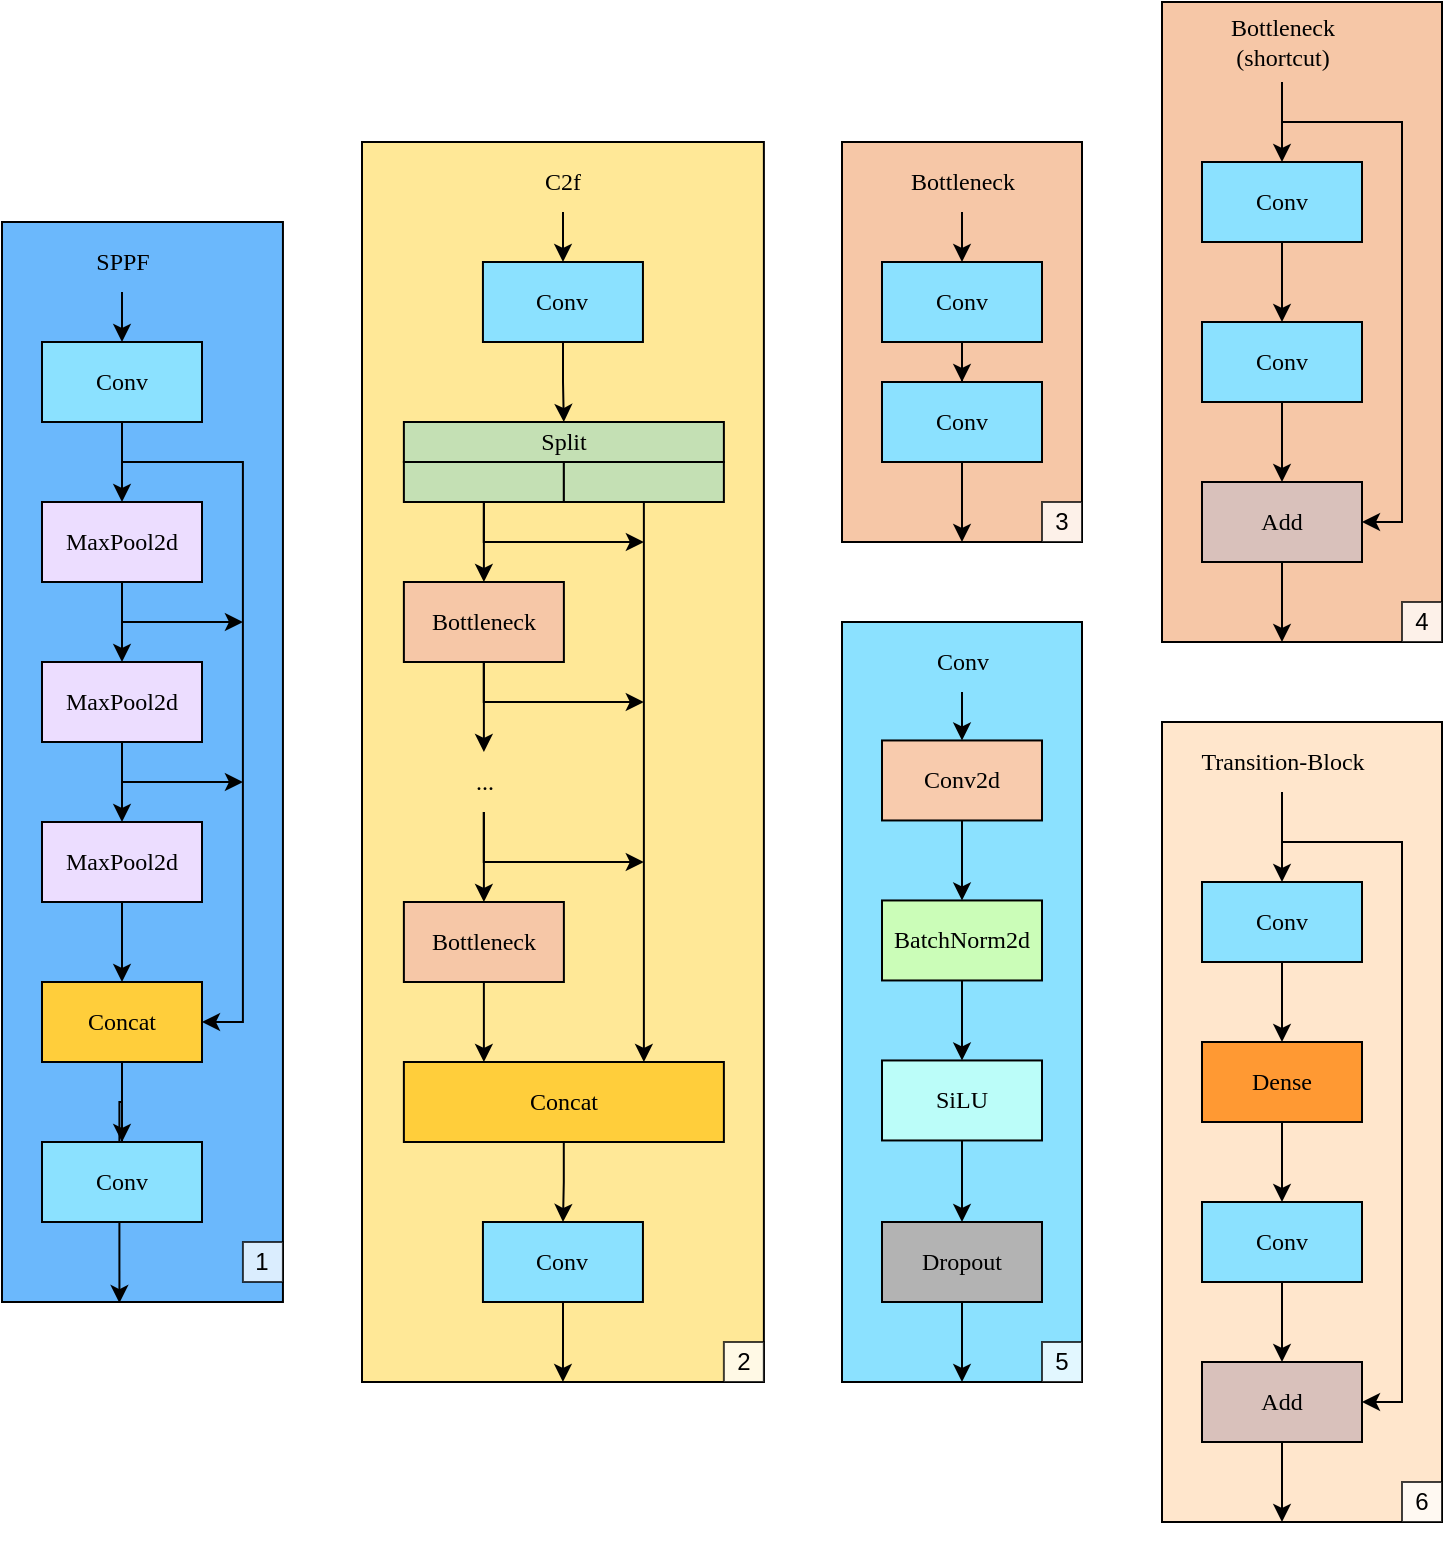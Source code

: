 <mxfile version="26.1.1">
  <diagram name="Page-1" id="g8btpRPLH8WLccAU3qrU">
    <mxGraphModel dx="-266" dy="1938" grid="1" gridSize="10" guides="1" tooltips="1" connect="1" arrows="1" fold="1" page="1" pageScale="1" pageWidth="850" pageHeight="1100" math="0" shadow="0">
      <root>
        <mxCell id="0" />
        <mxCell id="1" parent="0" />
        <mxCell id="hceF1oOjvOmSHomcMqD4-155" value="" style="group;fontFamily=Garamond;" parent="1" vertex="1" connectable="0">
          <mxGeometry x="2360" y="-10" width="140" height="320" as="geometry" />
        </mxCell>
        <mxCell id="hceF1oOjvOmSHomcMqD4-156" value="" style="whiteSpace=wrap;html=1;fillColor=#F6C7A7;fontFamily=Garamond;" parent="hceF1oOjvOmSHomcMqD4-155" vertex="1">
          <mxGeometry width="140" height="320" as="geometry" />
        </mxCell>
        <mxCell id="hceF1oOjvOmSHomcMqD4-157" value="" style="edgeStyle=orthogonalEdgeStyle;rounded=0;orthogonalLoop=1;jettySize=auto;html=1;fontFamily=Garamond;" parent="hceF1oOjvOmSHomcMqD4-155" source="hceF1oOjvOmSHomcMqD4-158" target="hceF1oOjvOmSHomcMqD4-160" edge="1">
          <mxGeometry relative="1" as="geometry" />
        </mxCell>
        <mxCell id="hceF1oOjvOmSHomcMqD4-158" value="Conv" style="whiteSpace=wrap;html=1;fillColor=#8BE1FF;fontColor=#000000;fontFamily=Garamond;" parent="hceF1oOjvOmSHomcMqD4-155" vertex="1">
          <mxGeometry x="20" y="80" width="80" height="40" as="geometry" />
        </mxCell>
        <mxCell id="hceF1oOjvOmSHomcMqD4-159" value="" style="edgeStyle=orthogonalEdgeStyle;rounded=0;orthogonalLoop=1;jettySize=auto;html=1;fontFamily=Garamond;" parent="hceF1oOjvOmSHomcMqD4-155" source="hceF1oOjvOmSHomcMqD4-160" target="hceF1oOjvOmSHomcMqD4-162" edge="1">
          <mxGeometry relative="1" as="geometry" />
        </mxCell>
        <mxCell id="hceF1oOjvOmSHomcMqD4-160" value="Conv" style="whiteSpace=wrap;html=1;fillColor=#8BE1FF;fontColor=#000000;fontFamily=Garamond;" parent="hceF1oOjvOmSHomcMqD4-155" vertex="1">
          <mxGeometry x="20" y="160" width="80" height="40" as="geometry" />
        </mxCell>
        <mxCell id="hceF1oOjvOmSHomcMqD4-161" style="edgeStyle=orthogonalEdgeStyle;rounded=0;orthogonalLoop=1;jettySize=auto;html=1;fontFamily=Garamond;" parent="hceF1oOjvOmSHomcMqD4-155" source="hceF1oOjvOmSHomcMqD4-162" edge="1">
          <mxGeometry relative="1" as="geometry">
            <mxPoint x="60" y="320" as="targetPoint" />
          </mxGeometry>
        </mxCell>
        <mxCell id="hceF1oOjvOmSHomcMqD4-162" value="Add" style="whiteSpace=wrap;html=1;fillColor=#D9C1BB;fontColor=#000000;fontFamily=Garamond;" parent="hceF1oOjvOmSHomcMqD4-155" vertex="1">
          <mxGeometry x="20" y="240" width="80" height="40" as="geometry" />
        </mxCell>
        <mxCell id="hceF1oOjvOmSHomcMqD4-163" style="edgeStyle=orthogonalEdgeStyle;rounded=0;orthogonalLoop=1;jettySize=auto;html=1;fontFamily=Garamond;" parent="hceF1oOjvOmSHomcMqD4-155" source="hceF1oOjvOmSHomcMqD4-165" target="hceF1oOjvOmSHomcMqD4-158" edge="1">
          <mxGeometry relative="1" as="geometry" />
        </mxCell>
        <mxCell id="hceF1oOjvOmSHomcMqD4-164" style="edgeStyle=orthogonalEdgeStyle;rounded=0;orthogonalLoop=1;jettySize=auto;html=1;entryX=1;entryY=0.5;entryDx=0;entryDy=0;fontFamily=Garamond;" parent="hceF1oOjvOmSHomcMqD4-155" source="hceF1oOjvOmSHomcMqD4-165" target="hceF1oOjvOmSHomcMqD4-162" edge="1">
          <mxGeometry relative="1" as="geometry">
            <Array as="points">
              <mxPoint x="60" y="60" />
              <mxPoint x="120" y="60" />
              <mxPoint x="120" y="260" />
            </Array>
          </mxGeometry>
        </mxCell>
        <mxCell id="hceF1oOjvOmSHomcMqD4-165" value="Bottleneck&lt;div&gt;(shortcut)&lt;/div&gt;" style="text;html=1;align=center;verticalAlign=middle;resizable=0;points=[];autosize=1;strokeColor=none;fillColor=none;fontFamily=Garamond;" parent="hceF1oOjvOmSHomcMqD4-155" vertex="1">
          <mxGeometry x="20" width="80" height="40" as="geometry" />
        </mxCell>
        <mxCell id="hceF1oOjvOmSHomcMqD4-256" value="4" style="whiteSpace=wrap;html=1;opacity=75;" parent="hceF1oOjvOmSHomcMqD4-155" vertex="1">
          <mxGeometry x="120" y="300" width="20" height="20" as="geometry" />
        </mxCell>
        <mxCell id="hceF1oOjvOmSHomcMqD4-166" value="" style="group;fontFamily=Garamond;" parent="1" vertex="1" connectable="0">
          <mxGeometry x="2200" y="60" width="120" height="200" as="geometry" />
        </mxCell>
        <mxCell id="hceF1oOjvOmSHomcMqD4-167" value="" style="whiteSpace=wrap;html=1;fillColor=#F6C7A7;fontFamily=Garamond;" parent="hceF1oOjvOmSHomcMqD4-166" vertex="1">
          <mxGeometry width="120" height="200" as="geometry" />
        </mxCell>
        <mxCell id="hceF1oOjvOmSHomcMqD4-168" value="" style="edgeStyle=orthogonalEdgeStyle;rounded=0;orthogonalLoop=1;jettySize=auto;html=1;fontFamily=Garamond;" parent="hceF1oOjvOmSHomcMqD4-166" source="hceF1oOjvOmSHomcMqD4-169" target="hceF1oOjvOmSHomcMqD4-171" edge="1">
          <mxGeometry relative="1" as="geometry" />
        </mxCell>
        <mxCell id="hceF1oOjvOmSHomcMqD4-169" value="Conv" style="whiteSpace=wrap;html=1;fillColor=#8BE1FF;fontColor=#000000;fontFamily=Garamond;" parent="hceF1oOjvOmSHomcMqD4-166" vertex="1">
          <mxGeometry x="20" y="60" width="80" height="40" as="geometry" />
        </mxCell>
        <mxCell id="hceF1oOjvOmSHomcMqD4-170" value="" style="edgeStyle=orthogonalEdgeStyle;rounded=0;orthogonalLoop=1;jettySize=auto;html=1;fontFamily=Garamond;" parent="hceF1oOjvOmSHomcMqD4-166" source="hceF1oOjvOmSHomcMqD4-171" edge="1">
          <mxGeometry relative="1" as="geometry">
            <mxPoint x="60" y="200" as="targetPoint" />
          </mxGeometry>
        </mxCell>
        <mxCell id="hceF1oOjvOmSHomcMqD4-171" value="Conv" style="whiteSpace=wrap;html=1;fillColor=#8BE1FF;fontColor=#000000;fontFamily=Garamond;" parent="hceF1oOjvOmSHomcMqD4-166" vertex="1">
          <mxGeometry x="20" y="120" width="80" height="40" as="geometry" />
        </mxCell>
        <mxCell id="hceF1oOjvOmSHomcMqD4-172" style="edgeStyle=orthogonalEdgeStyle;rounded=0;orthogonalLoop=1;jettySize=auto;html=1;fontFamily=Garamond;" parent="hceF1oOjvOmSHomcMqD4-166" source="hceF1oOjvOmSHomcMqD4-173" target="hceF1oOjvOmSHomcMqD4-169" edge="1">
          <mxGeometry relative="1" as="geometry" />
        </mxCell>
        <mxCell id="hceF1oOjvOmSHomcMqD4-173" value="Bottleneck" style="text;html=1;align=center;verticalAlign=middle;resizable=0;points=[];autosize=1;strokeColor=none;fillColor=none;fontFamily=Garamond;" parent="hceF1oOjvOmSHomcMqD4-166" vertex="1">
          <mxGeometry x="20" y="5" width="80" height="30" as="geometry" />
        </mxCell>
        <mxCell id="hceF1oOjvOmSHomcMqD4-255" value="3" style="whiteSpace=wrap;html=1;opacity=75;" parent="hceF1oOjvOmSHomcMqD4-166" vertex="1">
          <mxGeometry x="100" y="180" width="20" height="20" as="geometry" />
        </mxCell>
        <mxCell id="hceF1oOjvOmSHomcMqD4-174" value="" style="group;fontFamily=Garamond;" parent="1" vertex="1" connectable="0">
          <mxGeometry x="1960" y="60" width="200.94" height="620" as="geometry" />
        </mxCell>
        <mxCell id="hceF1oOjvOmSHomcMqD4-175" value="" style="whiteSpace=wrap;html=1;fillColor=#FFE897;fontFamily=Garamond;" parent="hceF1oOjvOmSHomcMqD4-174" vertex="1">
          <mxGeometry width="200.94" height="620" as="geometry" />
        </mxCell>
        <mxCell id="hceF1oOjvOmSHomcMqD4-176" value="" style="edgeStyle=orthogonalEdgeStyle;rounded=0;orthogonalLoop=1;jettySize=auto;html=1;fontFamily=Garamond;" parent="hceF1oOjvOmSHomcMqD4-174" source="hceF1oOjvOmSHomcMqD4-177" target="hceF1oOjvOmSHomcMqD4-178" edge="1">
          <mxGeometry relative="1" as="geometry" />
        </mxCell>
        <mxCell id="hceF1oOjvOmSHomcMqD4-177" value="Conv" style="whiteSpace=wrap;html=1;fillColor=#8BE1FF;fontColor=#000000;fontFamily=Garamond;" parent="hceF1oOjvOmSHomcMqD4-174" vertex="1">
          <mxGeometry x="60.47" y="60" width="80" height="40" as="geometry" />
        </mxCell>
        <mxCell id="hceF1oOjvOmSHomcMqD4-178" value="Split" style="whiteSpace=wrap;html=1;fillColor=#C4E0B4;fontColor=#000000;fontFamily=Garamond;" parent="hceF1oOjvOmSHomcMqD4-174" vertex="1">
          <mxGeometry x="20.94" y="140" width="160" height="20" as="geometry" />
        </mxCell>
        <mxCell id="hceF1oOjvOmSHomcMqD4-179" style="edgeStyle=orthogonalEdgeStyle;rounded=0;orthogonalLoop=1;jettySize=auto;html=1;fontFamily=Garamond;" parent="hceF1oOjvOmSHomcMqD4-174" source="hceF1oOjvOmSHomcMqD4-181" target="hceF1oOjvOmSHomcMqD4-184" edge="1">
          <mxGeometry relative="1" as="geometry">
            <mxPoint x="60.94" y="280" as="targetPoint" />
          </mxGeometry>
        </mxCell>
        <mxCell id="hceF1oOjvOmSHomcMqD4-180" style="edgeStyle=orthogonalEdgeStyle;rounded=0;orthogonalLoop=1;jettySize=auto;html=1;fontFamily=Garamond;" parent="hceF1oOjvOmSHomcMqD4-174" source="hceF1oOjvOmSHomcMqD4-181" edge="1">
          <mxGeometry relative="1" as="geometry">
            <mxPoint x="140.94" y="280" as="targetPoint" />
            <Array as="points">
              <mxPoint x="60.94" y="280" />
              <mxPoint x="140.94" y="280" />
            </Array>
          </mxGeometry>
        </mxCell>
        <mxCell id="hceF1oOjvOmSHomcMqD4-181" value="Bottleneck" style="whiteSpace=wrap;html=1;fillColor=#F6C7A7;fontColor=#000000;fontFamily=Garamond;" parent="hceF1oOjvOmSHomcMqD4-174" vertex="1">
          <mxGeometry x="20.94" y="220" width="80" height="40" as="geometry" />
        </mxCell>
        <mxCell id="hceF1oOjvOmSHomcMqD4-182" style="edgeStyle=orthogonalEdgeStyle;rounded=0;orthogonalLoop=1;jettySize=auto;html=1;fontFamily=Garamond;" parent="hceF1oOjvOmSHomcMqD4-174" source="hceF1oOjvOmSHomcMqD4-184" target="hceF1oOjvOmSHomcMqD4-186" edge="1">
          <mxGeometry relative="1" as="geometry" />
        </mxCell>
        <mxCell id="hceF1oOjvOmSHomcMqD4-183" style="edgeStyle=orthogonalEdgeStyle;rounded=0;orthogonalLoop=1;jettySize=auto;html=1;fontFamily=Garamond;" parent="hceF1oOjvOmSHomcMqD4-174" source="hceF1oOjvOmSHomcMqD4-184" edge="1">
          <mxGeometry relative="1" as="geometry">
            <mxPoint x="140.94" y="360" as="targetPoint" />
            <Array as="points">
              <mxPoint x="60.94" y="360" />
              <mxPoint x="140.94" y="360" />
            </Array>
          </mxGeometry>
        </mxCell>
        <mxCell id="hceF1oOjvOmSHomcMqD4-184" value="..." style="text;html=1;align=center;verticalAlign=middle;resizable=0;points=[];autosize=1;strokeColor=none;fillColor=none;fontFamily=Garamond;" parent="hceF1oOjvOmSHomcMqD4-174" vertex="1">
          <mxGeometry x="45.94" y="305" width="30" height="30" as="geometry" />
        </mxCell>
        <mxCell id="hceF1oOjvOmSHomcMqD4-185" value="" style="edgeStyle=orthogonalEdgeStyle;rounded=0;orthogonalLoop=1;jettySize=auto;html=1;entryX=0.25;entryY=0;entryDx=0;entryDy=0;fontFamily=Garamond;" parent="hceF1oOjvOmSHomcMqD4-174" source="hceF1oOjvOmSHomcMqD4-186" target="hceF1oOjvOmSHomcMqD4-188" edge="1">
          <mxGeometry relative="1" as="geometry" />
        </mxCell>
        <mxCell id="hceF1oOjvOmSHomcMqD4-186" value="Bottleneck" style="whiteSpace=wrap;html=1;fillColor=#F6C7A7;fontColor=#000000;fontFamily=Garamond;" parent="hceF1oOjvOmSHomcMqD4-174" vertex="1">
          <mxGeometry x="20.94" y="380" width="80" height="40" as="geometry" />
        </mxCell>
        <mxCell id="hceF1oOjvOmSHomcMqD4-187" value="" style="edgeStyle=orthogonalEdgeStyle;rounded=0;orthogonalLoop=1;jettySize=auto;html=1;fontFamily=Garamond;" parent="hceF1oOjvOmSHomcMqD4-174" source="hceF1oOjvOmSHomcMqD4-188" target="hceF1oOjvOmSHomcMqD4-190" edge="1">
          <mxGeometry relative="1" as="geometry" />
        </mxCell>
        <mxCell id="hceF1oOjvOmSHomcMqD4-188" value="Concat" style="whiteSpace=wrap;html=1;fontColor=#000000;fillColor=#FFCE3B;fontFamily=Garamond;" parent="hceF1oOjvOmSHomcMqD4-174" vertex="1">
          <mxGeometry x="20.94" y="460" width="160" height="40" as="geometry" />
        </mxCell>
        <mxCell id="hceF1oOjvOmSHomcMqD4-189" style="edgeStyle=orthogonalEdgeStyle;rounded=0;orthogonalLoop=1;jettySize=auto;html=1;fontFamily=Garamond;" parent="hceF1oOjvOmSHomcMqD4-174" source="hceF1oOjvOmSHomcMqD4-190" edge="1">
          <mxGeometry relative="1" as="geometry">
            <mxPoint x="100.47" y="620" as="targetPoint" />
          </mxGeometry>
        </mxCell>
        <mxCell id="hceF1oOjvOmSHomcMqD4-190" value="Conv" style="whiteSpace=wrap;html=1;fillColor=#8BE1FF;fontColor=#000000;fontFamily=Garamond;" parent="hceF1oOjvOmSHomcMqD4-174" vertex="1">
          <mxGeometry x="60.47" y="540" width="80" height="40" as="geometry" />
        </mxCell>
        <mxCell id="hceF1oOjvOmSHomcMqD4-191" style="edgeStyle=orthogonalEdgeStyle;rounded=0;orthogonalLoop=1;jettySize=auto;html=1;fontFamily=Garamond;" parent="hceF1oOjvOmSHomcMqD4-174" source="hceF1oOjvOmSHomcMqD4-192" target="hceF1oOjvOmSHomcMqD4-177" edge="1">
          <mxGeometry relative="1" as="geometry" />
        </mxCell>
        <mxCell id="hceF1oOjvOmSHomcMqD4-192" value="C2f" style="text;html=1;align=center;verticalAlign=middle;resizable=0;points=[];autosize=1;strokeColor=none;fillColor=none;fontFamily=Garamond;" parent="hceF1oOjvOmSHomcMqD4-174" vertex="1">
          <mxGeometry x="80.47" y="5" width="40" height="30" as="geometry" />
        </mxCell>
        <mxCell id="hceF1oOjvOmSHomcMqD4-193" style="edgeStyle=orthogonalEdgeStyle;rounded=0;orthogonalLoop=1;jettySize=auto;html=1;fontFamily=Garamond;" parent="hceF1oOjvOmSHomcMqD4-174" source="hceF1oOjvOmSHomcMqD4-195" target="hceF1oOjvOmSHomcMqD4-181" edge="1">
          <mxGeometry relative="1" as="geometry" />
        </mxCell>
        <mxCell id="hceF1oOjvOmSHomcMqD4-194" style="edgeStyle=orthogonalEdgeStyle;rounded=0;orthogonalLoop=1;jettySize=auto;html=1;exitX=0.5;exitY=1;exitDx=0;exitDy=0;fontFamily=Garamond;" parent="hceF1oOjvOmSHomcMqD4-174" source="hceF1oOjvOmSHomcMqD4-195" edge="1">
          <mxGeometry relative="1" as="geometry">
            <mxPoint x="140.94" y="200" as="targetPoint" />
            <Array as="points">
              <mxPoint x="60.94" y="200" />
            </Array>
          </mxGeometry>
        </mxCell>
        <mxCell id="hceF1oOjvOmSHomcMqD4-195" value="&lt;div&gt;&lt;br&gt;&lt;/div&gt;" style="whiteSpace=wrap;html=1;fillColor=#C4E0B4;fontColor=#000000;fontFamily=Garamond;" parent="hceF1oOjvOmSHomcMqD4-174" vertex="1">
          <mxGeometry x="20.94" y="160" width="80" height="20" as="geometry" />
        </mxCell>
        <mxCell id="hceF1oOjvOmSHomcMqD4-196" style="edgeStyle=orthogonalEdgeStyle;rounded=0;orthogonalLoop=1;jettySize=auto;html=1;entryX=0.75;entryY=0;entryDx=0;entryDy=0;fontFamily=Garamond;" parent="hceF1oOjvOmSHomcMqD4-174" source="hceF1oOjvOmSHomcMqD4-197" target="hceF1oOjvOmSHomcMqD4-188" edge="1">
          <mxGeometry relative="1" as="geometry" />
        </mxCell>
        <mxCell id="hceF1oOjvOmSHomcMqD4-197" value="&lt;div&gt;&lt;br&gt;&lt;/div&gt;" style="whiteSpace=wrap;html=1;fillColor=#C4E0B4;fontColor=#000000;fontFamily=Garamond;" parent="hceF1oOjvOmSHomcMqD4-174" vertex="1">
          <mxGeometry x="100.94" y="160" width="80" height="20" as="geometry" />
        </mxCell>
        <mxCell id="hceF1oOjvOmSHomcMqD4-253" value="2" style="whiteSpace=wrap;html=1;opacity=75;" parent="hceF1oOjvOmSHomcMqD4-174" vertex="1">
          <mxGeometry x="180.94" y="600" width="20" height="20" as="geometry" />
        </mxCell>
        <mxCell id="hceF1oOjvOmSHomcMqD4-198" value="" style="group;fontFamily=Garamond;" parent="1" vertex="1" connectable="0">
          <mxGeometry x="2200" y="300" width="120" height="380" as="geometry" />
        </mxCell>
        <mxCell id="hceF1oOjvOmSHomcMqD4-199" value="" style="whiteSpace=wrap;html=1;fillColor=#8BE1FF;fontColor=#000000;fontFamily=Garamond;" parent="hceF1oOjvOmSHomcMqD4-198" vertex="1">
          <mxGeometry width="120" height="380" as="geometry" />
        </mxCell>
        <mxCell id="hceF1oOjvOmSHomcMqD4-200" value="" style="edgeStyle=orthogonalEdgeStyle;rounded=0;orthogonalLoop=1;jettySize=auto;html=1;fontFamily=Garamond;" parent="hceF1oOjvOmSHomcMqD4-198" source="hceF1oOjvOmSHomcMqD4-201" target="hceF1oOjvOmSHomcMqD4-204" edge="1">
          <mxGeometry relative="1" as="geometry" />
        </mxCell>
        <mxCell id="hceF1oOjvOmSHomcMqD4-201" value="Conv2d" style="whiteSpace=wrap;html=1;fontColor=#000000;fillColor=#F8CBAD;fontFamily=Garamond;" parent="hceF1oOjvOmSHomcMqD4-198" vertex="1">
          <mxGeometry x="20" y="59.23" width="80" height="40" as="geometry" />
        </mxCell>
        <mxCell id="hceF1oOjvOmSHomcMqD4-202" value="" style="edgeStyle=orthogonalEdgeStyle;rounded=0;orthogonalLoop=1;jettySize=auto;html=1;fontFamily=Garamond;" parent="hceF1oOjvOmSHomcMqD4-198" edge="1">
          <mxGeometry relative="1" as="geometry">
            <mxPoint x="60" y="259.23" as="sourcePoint" />
            <mxPoint x="60" y="259.23" as="targetPoint" />
          </mxGeometry>
        </mxCell>
        <mxCell id="hceF1oOjvOmSHomcMqD4-203" value="" style="edgeStyle=orthogonalEdgeStyle;rounded=0;orthogonalLoop=1;jettySize=auto;html=1;fontFamily=Garamond;" parent="hceF1oOjvOmSHomcMqD4-198" source="hceF1oOjvOmSHomcMqD4-204" target="hceF1oOjvOmSHomcMqD4-206" edge="1">
          <mxGeometry relative="1" as="geometry" />
        </mxCell>
        <mxCell id="hceF1oOjvOmSHomcMqD4-204" value="BatchNorm2d" style="whiteSpace=wrap;html=1;fontColor=#000000;fillColor=#CBFDB8;fontFamily=Garamond;" parent="hceF1oOjvOmSHomcMqD4-198" vertex="1">
          <mxGeometry x="20" y="139.23" width="80" height="40" as="geometry" />
        </mxCell>
        <mxCell id="hceF1oOjvOmSHomcMqD4-205" value="" style="edgeStyle=orthogonalEdgeStyle;rounded=0;orthogonalLoop=1;jettySize=auto;html=1;fontFamily=Garamond;" parent="hceF1oOjvOmSHomcMqD4-198" source="hceF1oOjvOmSHomcMqD4-206" target="hceF1oOjvOmSHomcMqD4-210" edge="1">
          <mxGeometry relative="1" as="geometry" />
        </mxCell>
        <mxCell id="hceF1oOjvOmSHomcMqD4-206" value="SiLU" style="whiteSpace=wrap;html=1;fontColor=#000000;fillColor=#BBFDF9;fontFamily=Garamond;" parent="hceF1oOjvOmSHomcMqD4-198" vertex="1">
          <mxGeometry x="20" y="219.23" width="80" height="40" as="geometry" />
        </mxCell>
        <mxCell id="hceF1oOjvOmSHomcMqD4-207" style="edgeStyle=orthogonalEdgeStyle;rounded=0;orthogonalLoop=1;jettySize=auto;html=1;fontFamily=Garamond;" parent="hceF1oOjvOmSHomcMqD4-198" source="hceF1oOjvOmSHomcMqD4-208" target="hceF1oOjvOmSHomcMqD4-201" edge="1">
          <mxGeometry relative="1" as="geometry" />
        </mxCell>
        <mxCell id="hceF1oOjvOmSHomcMqD4-208" value="Conv" style="text;html=1;align=center;verticalAlign=middle;resizable=0;points=[];autosize=1;strokeColor=none;fillColor=none;fontFamily=Garamond;" parent="hceF1oOjvOmSHomcMqD4-198" vertex="1">
          <mxGeometry x="35" y="5" width="50" height="30" as="geometry" />
        </mxCell>
        <mxCell id="hceF1oOjvOmSHomcMqD4-209" style="edgeStyle=orthogonalEdgeStyle;rounded=0;orthogonalLoop=1;jettySize=auto;html=1;fontFamily=Garamond;" parent="hceF1oOjvOmSHomcMqD4-198" source="hceF1oOjvOmSHomcMqD4-210" edge="1">
          <mxGeometry relative="1" as="geometry">
            <mxPoint x="60" y="380" as="targetPoint" />
          </mxGeometry>
        </mxCell>
        <mxCell id="hceF1oOjvOmSHomcMqD4-210" value="Dropout" style="whiteSpace=wrap;html=1;fontColor=#000000;fillColor=#B3B3B3;fontFamily=Garamond;" parent="hceF1oOjvOmSHomcMqD4-198" vertex="1">
          <mxGeometry x="20" y="300" width="80" height="40" as="geometry" />
        </mxCell>
        <mxCell id="hceF1oOjvOmSHomcMqD4-254" value="5" style="whiteSpace=wrap;html=1;opacity=75;" parent="hceF1oOjvOmSHomcMqD4-198" vertex="1">
          <mxGeometry x="100" y="360" width="20" height="20" as="geometry" />
        </mxCell>
        <mxCell id="hceF1oOjvOmSHomcMqD4-211" value="" style="group;fontFamily=Garamond;" parent="1" vertex="1" connectable="0">
          <mxGeometry x="1780" y="105" width="140.47" height="535" as="geometry" />
        </mxCell>
        <mxCell id="hceF1oOjvOmSHomcMqD4-212" value="" style="group;fontFamily=Garamond;" parent="hceF1oOjvOmSHomcMqD4-211" vertex="1" connectable="0">
          <mxGeometry y="15" width="140.47" height="520" as="geometry" />
        </mxCell>
        <mxCell id="hceF1oOjvOmSHomcMqD4-213" value="" style="whiteSpace=wrap;html=1;fillColor=#6BB8FC;fontFamily=Garamond;" parent="hceF1oOjvOmSHomcMqD4-212" vertex="1">
          <mxGeometry y="-20" width="140.47" height="540" as="geometry" />
        </mxCell>
        <mxCell id="hceF1oOjvOmSHomcMqD4-214" value="" style="edgeStyle=orthogonalEdgeStyle;rounded=0;orthogonalLoop=1;jettySize=auto;html=1;fontFamily=Garamond;" parent="hceF1oOjvOmSHomcMqD4-212" source="hceF1oOjvOmSHomcMqD4-216" target="hceF1oOjvOmSHomcMqD4-219" edge="1">
          <mxGeometry relative="1" as="geometry" />
        </mxCell>
        <mxCell id="hceF1oOjvOmSHomcMqD4-215" style="edgeStyle=orthogonalEdgeStyle;rounded=0;orthogonalLoop=1;jettySize=auto;html=1;entryX=1;entryY=0.5;entryDx=0;entryDy=0;fontFamily=Garamond;" parent="hceF1oOjvOmSHomcMqD4-212" source="hceF1oOjvOmSHomcMqD4-216" target="hceF1oOjvOmSHomcMqD4-226" edge="1">
          <mxGeometry relative="1" as="geometry">
            <Array as="points">
              <mxPoint x="60.47" y="100" />
              <mxPoint x="120.47" y="100" />
              <mxPoint x="120.47" y="380" />
            </Array>
          </mxGeometry>
        </mxCell>
        <mxCell id="hceF1oOjvOmSHomcMqD4-216" value="Conv" style="whiteSpace=wrap;html=1;fillColor=#8BE1FF;fontColor=#000000;fontFamily=Garamond;" parent="hceF1oOjvOmSHomcMqD4-212" vertex="1">
          <mxGeometry x="20" y="40" width="80" height="40" as="geometry" />
        </mxCell>
        <mxCell id="hceF1oOjvOmSHomcMqD4-217" value="" style="edgeStyle=orthogonalEdgeStyle;rounded=0;orthogonalLoop=1;jettySize=auto;html=1;fontFamily=Garamond;" parent="hceF1oOjvOmSHomcMqD4-212" source="hceF1oOjvOmSHomcMqD4-219" target="hceF1oOjvOmSHomcMqD4-222" edge="1">
          <mxGeometry relative="1" as="geometry" />
        </mxCell>
        <mxCell id="hceF1oOjvOmSHomcMqD4-218" style="edgeStyle=orthogonalEdgeStyle;rounded=0;orthogonalLoop=1;jettySize=auto;html=1;endArrow=classic;startFill=0;fontFamily=Garamond;endFill=1;" parent="hceF1oOjvOmSHomcMqD4-212" source="hceF1oOjvOmSHomcMqD4-219" edge="1">
          <mxGeometry relative="1" as="geometry">
            <mxPoint x="120.47" y="180" as="targetPoint" />
            <Array as="points">
              <mxPoint x="60.47" y="180" />
            </Array>
          </mxGeometry>
        </mxCell>
        <mxCell id="hceF1oOjvOmSHomcMqD4-219" value="MaxPool2d" style="whiteSpace=wrap;html=1;fillColor=#ECDDFF;fontColor=#000000;fontFamily=Garamond;" parent="hceF1oOjvOmSHomcMqD4-212" vertex="1">
          <mxGeometry x="20" y="120" width="80" height="40" as="geometry" />
        </mxCell>
        <mxCell id="hceF1oOjvOmSHomcMqD4-220" value="" style="edgeStyle=orthogonalEdgeStyle;rounded=0;orthogonalLoop=1;jettySize=auto;html=1;fontFamily=Garamond;" parent="hceF1oOjvOmSHomcMqD4-212" source="hceF1oOjvOmSHomcMqD4-222" target="hceF1oOjvOmSHomcMqD4-224" edge="1">
          <mxGeometry relative="1" as="geometry" />
        </mxCell>
        <mxCell id="hceF1oOjvOmSHomcMqD4-221" style="edgeStyle=orthogonalEdgeStyle;rounded=0;orthogonalLoop=1;jettySize=auto;html=1;endArrow=classic;startFill=0;fontFamily=Garamond;endFill=1;" parent="hceF1oOjvOmSHomcMqD4-212" source="hceF1oOjvOmSHomcMqD4-222" edge="1">
          <mxGeometry relative="1" as="geometry">
            <mxPoint x="120.47" y="260" as="targetPoint" />
            <Array as="points">
              <mxPoint x="60.47" y="260" />
            </Array>
          </mxGeometry>
        </mxCell>
        <mxCell id="hceF1oOjvOmSHomcMqD4-222" value="MaxPool2d" style="whiteSpace=wrap;html=1;fillColor=#ECDDFF;fontColor=#000000;fontFamily=Garamond;" parent="hceF1oOjvOmSHomcMqD4-212" vertex="1">
          <mxGeometry x="20" y="200" width="80" height="40" as="geometry" />
        </mxCell>
        <mxCell id="hceF1oOjvOmSHomcMqD4-223" value="" style="edgeStyle=orthogonalEdgeStyle;rounded=0;orthogonalLoop=1;jettySize=auto;html=1;fontFamily=Garamond;" parent="hceF1oOjvOmSHomcMqD4-212" source="hceF1oOjvOmSHomcMqD4-224" target="hceF1oOjvOmSHomcMqD4-226" edge="1">
          <mxGeometry relative="1" as="geometry" />
        </mxCell>
        <mxCell id="hceF1oOjvOmSHomcMqD4-224" value="MaxPool2d" style="whiteSpace=wrap;html=1;fillColor=#ECDDFF;fontColor=#000000;fontFamily=Garamond;" parent="hceF1oOjvOmSHomcMqD4-212" vertex="1">
          <mxGeometry x="20" y="280" width="80" height="40" as="geometry" />
        </mxCell>
        <mxCell id="hceF1oOjvOmSHomcMqD4-225" value="" style="edgeStyle=orthogonalEdgeStyle;rounded=0;orthogonalLoop=1;jettySize=auto;html=1;fontFamily=Garamond;" parent="hceF1oOjvOmSHomcMqD4-212" source="hceF1oOjvOmSHomcMqD4-226" target="hceF1oOjvOmSHomcMqD4-228" edge="1">
          <mxGeometry relative="1" as="geometry" />
        </mxCell>
        <mxCell id="hceF1oOjvOmSHomcMqD4-226" value="Concat" style="whiteSpace=wrap;html=1;fontColor=#000000;fillColor=#FFCE3B;fontFamily=Garamond;" parent="hceF1oOjvOmSHomcMqD4-212" vertex="1">
          <mxGeometry x="20" y="360" width="80" height="40" as="geometry" />
        </mxCell>
        <mxCell id="hceF1oOjvOmSHomcMqD4-227" style="edgeStyle=orthogonalEdgeStyle;rounded=0;orthogonalLoop=1;jettySize=auto;html=1;entryX=0.418;entryY=1.001;entryDx=0;entryDy=0;entryPerimeter=0;fontFamily=Garamond;" parent="hceF1oOjvOmSHomcMqD4-212" source="hceF1oOjvOmSHomcMqD4-228" target="hceF1oOjvOmSHomcMqD4-213" edge="1">
          <mxGeometry relative="1" as="geometry">
            <mxPoint x="60" y="520" as="targetPoint" />
          </mxGeometry>
        </mxCell>
        <mxCell id="hceF1oOjvOmSHomcMqD4-228" value="Conv" style="whiteSpace=wrap;html=1;fillColor=#8BE1FF;fontColor=#000000;fontFamily=Garamond;" parent="hceF1oOjvOmSHomcMqD4-212" vertex="1">
          <mxGeometry x="20" y="440" width="80" height="40" as="geometry" />
        </mxCell>
        <mxCell id="hceF1oOjvOmSHomcMqD4-231" value="1" style="whiteSpace=wrap;html=1;opacity=75;" parent="hceF1oOjvOmSHomcMqD4-212" vertex="1">
          <mxGeometry x="120.47" y="490" width="20" height="20" as="geometry" />
        </mxCell>
        <mxCell id="hceF1oOjvOmSHomcMqD4-229" style="edgeStyle=orthogonalEdgeStyle;rounded=0;orthogonalLoop=1;jettySize=auto;html=1;fontFamily=Garamond;" parent="hceF1oOjvOmSHomcMqD4-211" source="hceF1oOjvOmSHomcMqD4-230" target="hceF1oOjvOmSHomcMqD4-216" edge="1">
          <mxGeometry relative="1" as="geometry" />
        </mxCell>
        <mxCell id="hceF1oOjvOmSHomcMqD4-230" value="SPPF" style="text;html=1;align=center;verticalAlign=middle;resizable=0;points=[];autosize=1;strokeColor=none;fillColor=none;fontFamily=Garamond;" parent="hceF1oOjvOmSHomcMqD4-211" vertex="1">
          <mxGeometry x="35" width="50" height="30" as="geometry" />
        </mxCell>
        <mxCell id="HC8Hj3Tw0KquPBAWgroR-23" value="" style="group" parent="1" vertex="1" connectable="0">
          <mxGeometry x="2360" y="350" width="140" height="400" as="geometry" />
        </mxCell>
        <mxCell id="HC8Hj3Tw0KquPBAWgroR-4" value="" style="whiteSpace=wrap;html=1;fillColor=#FFE6CC;fontFamily=Garamond;" parent="HC8Hj3Tw0KquPBAWgroR-23" vertex="1">
          <mxGeometry width="140" height="400" as="geometry" />
        </mxCell>
        <mxCell id="HC8Hj3Tw0KquPBAWgroR-18" style="edgeStyle=orthogonalEdgeStyle;rounded=0;orthogonalLoop=1;jettySize=auto;html=1;" parent="HC8Hj3Tw0KquPBAWgroR-23" source="HC8Hj3Tw0KquPBAWgroR-5" target="HC8Hj3Tw0KquPBAWgroR-6" edge="1">
          <mxGeometry relative="1" as="geometry" />
        </mxCell>
        <mxCell id="HC8Hj3Tw0KquPBAWgroR-20" style="edgeStyle=orthogonalEdgeStyle;rounded=0;orthogonalLoop=1;jettySize=auto;html=1;" parent="HC8Hj3Tw0KquPBAWgroR-23" source="HC8Hj3Tw0KquPBAWgroR-5" target="HC8Hj3Tw0KquPBAWgroR-12" edge="1">
          <mxGeometry relative="1" as="geometry">
            <Array as="points">
              <mxPoint x="60" y="60" />
              <mxPoint x="120" y="60" />
              <mxPoint x="120" y="340" />
            </Array>
          </mxGeometry>
        </mxCell>
        <mxCell id="HC8Hj3Tw0KquPBAWgroR-5" value="Transition-&lt;span style=&quot;background-color: transparent; color: light-dark(rgb(0, 0, 0), rgb(255, 255, 255));&quot;&gt;Block&lt;/span&gt;" style="text;html=1;align=center;verticalAlign=middle;resizable=0;points=[];autosize=1;strokeColor=none;fillColor=none;fontFamily=Garamond;" parent="HC8Hj3Tw0KquPBAWgroR-23" vertex="1">
          <mxGeometry x="5" y="5" width="110" height="30" as="geometry" />
        </mxCell>
        <mxCell id="HC8Hj3Tw0KquPBAWgroR-14" style="edgeStyle=orthogonalEdgeStyle;rounded=0;orthogonalLoop=1;jettySize=auto;html=1;" parent="HC8Hj3Tw0KquPBAWgroR-23" source="HC8Hj3Tw0KquPBAWgroR-6" target="HC8Hj3Tw0KquPBAWgroR-7" edge="1">
          <mxGeometry relative="1" as="geometry" />
        </mxCell>
        <mxCell id="HC8Hj3Tw0KquPBAWgroR-6" value="Conv" style="whiteSpace=wrap;html=1;fillColor=#8BE1FF;fontColor=#000000;fontFamily=Garamond;" parent="HC8Hj3Tw0KquPBAWgroR-23" vertex="1">
          <mxGeometry x="20" y="80" width="80" height="40" as="geometry" />
        </mxCell>
        <mxCell id="HC8Hj3Tw0KquPBAWgroR-15" style="edgeStyle=orthogonalEdgeStyle;rounded=0;orthogonalLoop=1;jettySize=auto;html=1;" parent="HC8Hj3Tw0KquPBAWgroR-23" source="HC8Hj3Tw0KquPBAWgroR-7" target="HC8Hj3Tw0KquPBAWgroR-11" edge="1">
          <mxGeometry relative="1" as="geometry" />
        </mxCell>
        <mxCell id="HC8Hj3Tw0KquPBAWgroR-7" value="Dense" style="whiteSpace=wrap;html=1;fillColor=#FF9933;fontColor=#000000;fontFamily=Garamond;" parent="HC8Hj3Tw0KquPBAWgroR-23" vertex="1">
          <mxGeometry x="20" y="160" width="80" height="40" as="geometry" />
        </mxCell>
        <mxCell id="HC8Hj3Tw0KquPBAWgroR-16" style="edgeStyle=orthogonalEdgeStyle;rounded=0;orthogonalLoop=1;jettySize=auto;html=1;" parent="HC8Hj3Tw0KquPBAWgroR-23" source="HC8Hj3Tw0KquPBAWgroR-11" target="HC8Hj3Tw0KquPBAWgroR-12" edge="1">
          <mxGeometry relative="1" as="geometry" />
        </mxCell>
        <mxCell id="HC8Hj3Tw0KquPBAWgroR-11" value="Conv" style="whiteSpace=wrap;html=1;fillColor=#8BE1FF;fontColor=#000000;fontFamily=Garamond;" parent="HC8Hj3Tw0KquPBAWgroR-23" vertex="1">
          <mxGeometry x="20" y="240" width="80" height="40" as="geometry" />
        </mxCell>
        <mxCell id="HC8Hj3Tw0KquPBAWgroR-21" style="edgeStyle=orthogonalEdgeStyle;rounded=0;orthogonalLoop=1;jettySize=auto;html=1;" parent="HC8Hj3Tw0KquPBAWgroR-23" source="HC8Hj3Tw0KquPBAWgroR-12" edge="1">
          <mxGeometry relative="1" as="geometry">
            <mxPoint x="60" y="400" as="targetPoint" />
          </mxGeometry>
        </mxCell>
        <mxCell id="HC8Hj3Tw0KquPBAWgroR-12" value="Add" style="whiteSpace=wrap;html=1;fillColor=#D9C1BB;fontColor=#000000;fontFamily=Garamond;" parent="HC8Hj3Tw0KquPBAWgroR-23" vertex="1">
          <mxGeometry x="20" y="320" width="80" height="40" as="geometry" />
        </mxCell>
        <mxCell id="HC8Hj3Tw0KquPBAWgroR-22" value="6" style="whiteSpace=wrap;html=1;opacity=75;" parent="HC8Hj3Tw0KquPBAWgroR-23" vertex="1">
          <mxGeometry x="120" y="380" width="20" height="20" as="geometry" />
        </mxCell>
      </root>
    </mxGraphModel>
  </diagram>
</mxfile>
